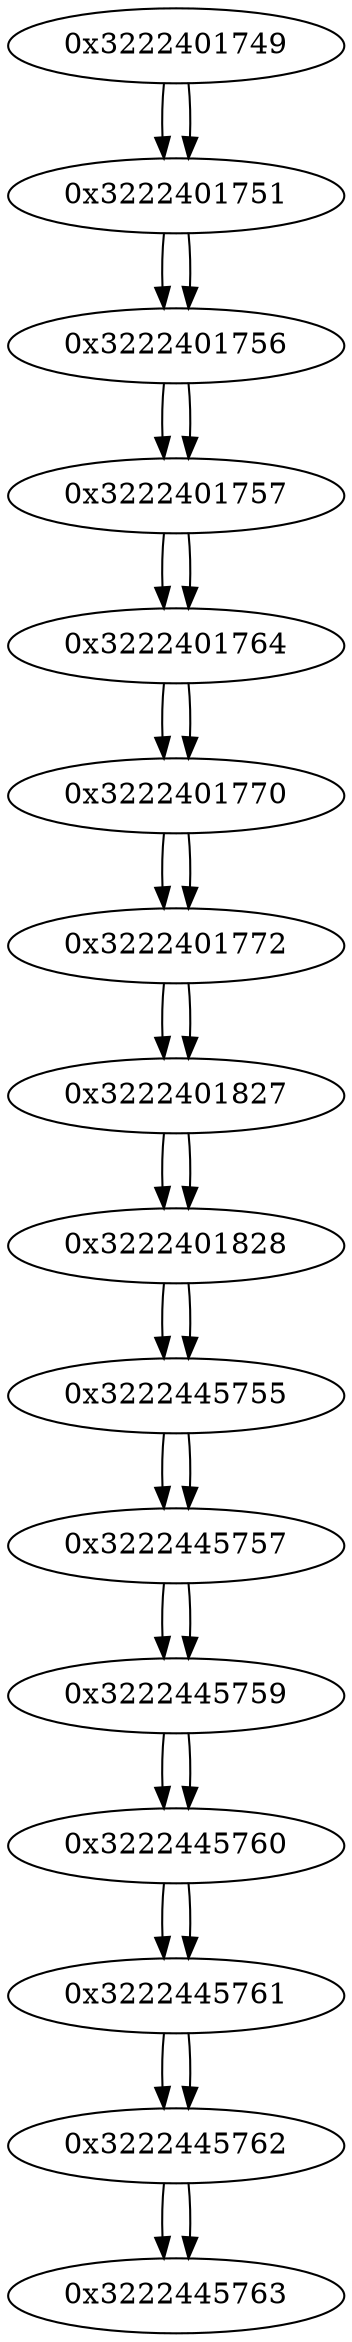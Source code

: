 digraph G{
/* nodes */
  n1 [label="0x3222401749"]
  n2 [label="0x3222401751"]
  n3 [label="0x3222401756"]
  n4 [label="0x3222401757"]
  n5 [label="0x3222401764"]
  n6 [label="0x3222401770"]
  n7 [label="0x3222401772"]
  n8 [label="0x3222401827"]
  n9 [label="0x3222401828"]
  n10 [label="0x3222445755"]
  n11 [label="0x3222445757"]
  n12 [label="0x3222445759"]
  n13 [label="0x3222445760"]
  n14 [label="0x3222445761"]
  n15 [label="0x3222445762"]
  n16 [label="0x3222445763"]
/* edges */
n1 -> n2;
n2 -> n3;
n1 -> n2;
n3 -> n4;
n2 -> n3;
n4 -> n5;
n3 -> n4;
n5 -> n6;
n4 -> n5;
n6 -> n7;
n5 -> n6;
n7 -> n8;
n6 -> n7;
n8 -> n9;
n7 -> n8;
n9 -> n10;
n8 -> n9;
n10 -> n11;
n9 -> n10;
n11 -> n12;
n10 -> n11;
n12 -> n13;
n11 -> n12;
n13 -> n14;
n12 -> n13;
n14 -> n15;
n13 -> n14;
n15 -> n16;
n14 -> n15;
n15 -> n16;
}
